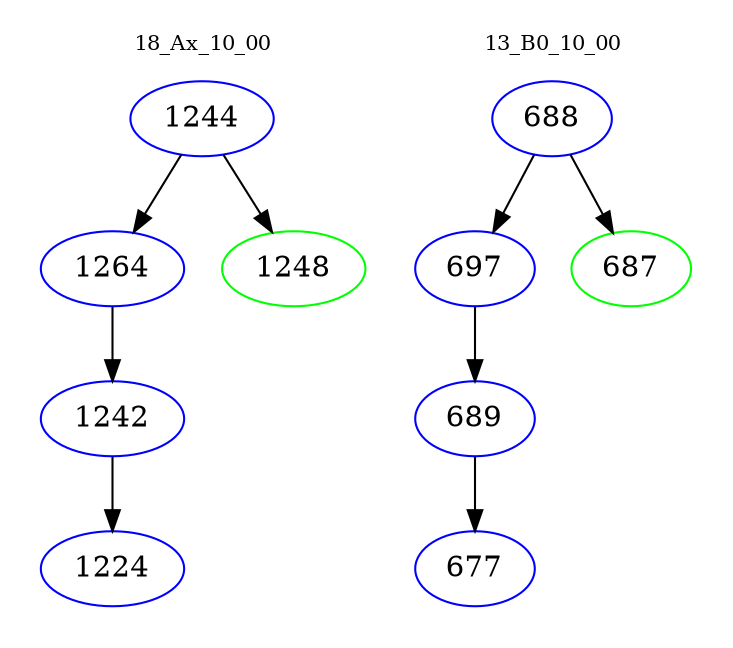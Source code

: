 digraph{
subgraph cluster_0 {
color = white
label = "18_Ax_10_00";
fontsize=10;
T0_1244 [label="1244", color="blue"]
T0_1244 -> T0_1264 [color="black"]
T0_1264 [label="1264", color="blue"]
T0_1264 -> T0_1242 [color="black"]
T0_1242 [label="1242", color="blue"]
T0_1242 -> T0_1224 [color="black"]
T0_1224 [label="1224", color="blue"]
T0_1244 -> T0_1248 [color="black"]
T0_1248 [label="1248", color="green"]
}
subgraph cluster_1 {
color = white
label = "13_B0_10_00";
fontsize=10;
T1_688 [label="688", color="blue"]
T1_688 -> T1_697 [color="black"]
T1_697 [label="697", color="blue"]
T1_697 -> T1_689 [color="black"]
T1_689 [label="689", color="blue"]
T1_689 -> T1_677 [color="black"]
T1_677 [label="677", color="blue"]
T1_688 -> T1_687 [color="black"]
T1_687 [label="687", color="green"]
}
}
